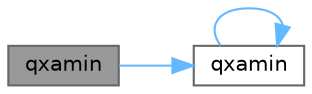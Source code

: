 digraph "qxamin"
{
 // LATEX_PDF_SIZE
  bgcolor="transparent";
  edge [fontname=Helvetica,fontsize=10,labelfontname=Helvetica,labelfontsize=10];
  node [fontname=Helvetica,fontsize=10,shape=box,height=0.2,width=0.4];
  rankdir="LR";
  Node1 [id="Node000001",label="qxamin",height=0.2,width=0.4,color="gray40", fillcolor="grey60", style="filled", fontcolor="black",tooltip=" "];
  Node1 -> Node2 [id="edge1_Node000001_Node000002",color="steelblue1",style="solid",tooltip=" "];
  Node2 [id="Node000002",label="qxamin",height=0.2,width=0.4,color="grey40", fillcolor="white", style="filled",URL="$bench_2btl_2libs_2_b_l_a_s_2blas_8h.html#a8037a227c9c4cb4388ac2f53961ad741",tooltip=" "];
  Node2 -> Node2 [id="edge2_Node000002_Node000002",color="steelblue1",style="solid",tooltip=" "];
}
